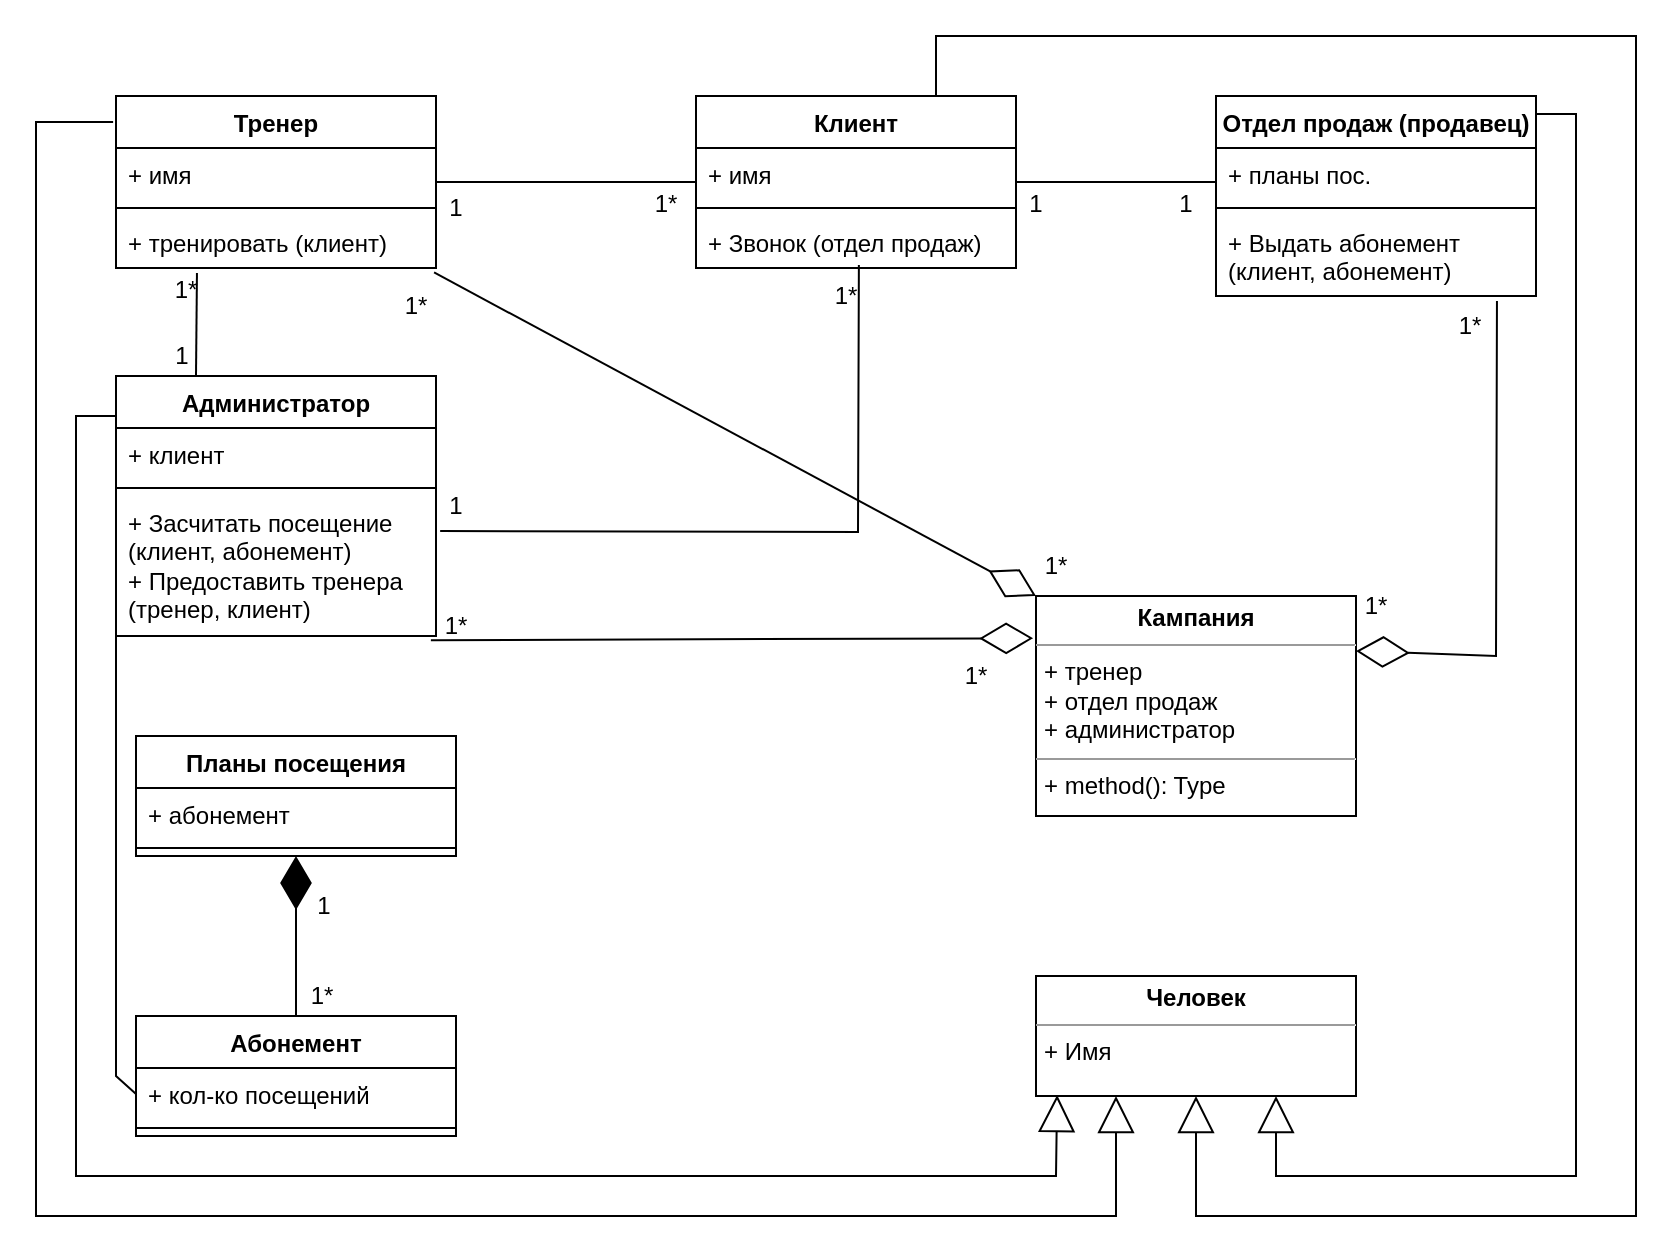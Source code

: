 <mxfile version="22.0.8" type="github">
  <diagram name="Page-1" id="c4acf3e9-155e-7222-9cf6-157b1a14988f">
    <mxGraphModel dx="947" dy="1705" grid="1" gridSize="10" guides="1" tooltips="1" connect="1" arrows="1" fold="1" page="1" pageScale="1" pageWidth="850" pageHeight="1100" background="none" math="0" shadow="0">
      <root>
        <mxCell id="0" />
        <mxCell id="1" parent="0" />
        <mxCell id="8HE1P8PzxDIKlSD0IP8e-6" value="Тренер&lt;br&gt;" style="swimlane;fontStyle=1;align=center;verticalAlign=top;childLayout=stackLayout;horizontal=1;startSize=26;horizontalStack=0;resizeParent=1;resizeParentMax=0;resizeLast=0;collapsible=1;marginBottom=0;whiteSpace=wrap;html=1;" vertex="1" parent="1">
          <mxGeometry x="70" y="40" width="160" height="86" as="geometry" />
        </mxCell>
        <mxCell id="8HE1P8PzxDIKlSD0IP8e-7" value="+ имя" style="text;strokeColor=none;fillColor=none;align=left;verticalAlign=top;spacingLeft=4;spacingRight=4;overflow=hidden;rotatable=0;points=[[0,0.5],[1,0.5]];portConstraint=eastwest;whiteSpace=wrap;html=1;" vertex="1" parent="8HE1P8PzxDIKlSD0IP8e-6">
          <mxGeometry y="26" width="160" height="26" as="geometry" />
        </mxCell>
        <mxCell id="8HE1P8PzxDIKlSD0IP8e-8" value="" style="line;strokeWidth=1;fillColor=none;align=left;verticalAlign=middle;spacingTop=-1;spacingLeft=3;spacingRight=3;rotatable=0;labelPosition=right;points=[];portConstraint=eastwest;strokeColor=inherit;" vertex="1" parent="8HE1P8PzxDIKlSD0IP8e-6">
          <mxGeometry y="52" width="160" height="8" as="geometry" />
        </mxCell>
        <mxCell id="8HE1P8PzxDIKlSD0IP8e-9" value="+ тренировать (клиент)" style="text;strokeColor=none;fillColor=none;align=left;verticalAlign=top;spacingLeft=4;spacingRight=4;overflow=hidden;rotatable=0;points=[[0,0.5],[1,0.5]];portConstraint=eastwest;whiteSpace=wrap;html=1;" vertex="1" parent="8HE1P8PzxDIKlSD0IP8e-6">
          <mxGeometry y="60" width="160" height="26" as="geometry" />
        </mxCell>
        <mxCell id="8HE1P8PzxDIKlSD0IP8e-10" value="Клиент" style="swimlane;fontStyle=1;align=center;verticalAlign=top;childLayout=stackLayout;horizontal=1;startSize=26;horizontalStack=0;resizeParent=1;resizeParentMax=0;resizeLast=0;collapsible=1;marginBottom=0;whiteSpace=wrap;html=1;" vertex="1" parent="1">
          <mxGeometry x="360" y="40" width="160" height="86" as="geometry">
            <mxRectangle x="360" y="40" width="80" height="30" as="alternateBounds" />
          </mxGeometry>
        </mxCell>
        <mxCell id="8HE1P8PzxDIKlSD0IP8e-11" value="+ имя" style="text;strokeColor=none;fillColor=none;align=left;verticalAlign=top;spacingLeft=4;spacingRight=4;overflow=hidden;rotatable=0;points=[[0,0.5],[1,0.5]];portConstraint=eastwest;whiteSpace=wrap;html=1;" vertex="1" parent="8HE1P8PzxDIKlSD0IP8e-10">
          <mxGeometry y="26" width="160" height="26" as="geometry" />
        </mxCell>
        <mxCell id="8HE1P8PzxDIKlSD0IP8e-12" value="" style="line;strokeWidth=1;fillColor=none;align=left;verticalAlign=middle;spacingTop=-1;spacingLeft=3;spacingRight=3;rotatable=0;labelPosition=right;points=[];portConstraint=eastwest;strokeColor=inherit;" vertex="1" parent="8HE1P8PzxDIKlSD0IP8e-10">
          <mxGeometry y="52" width="160" height="8" as="geometry" />
        </mxCell>
        <mxCell id="8HE1P8PzxDIKlSD0IP8e-13" value="+ Звонок (отдел продаж)" style="text;strokeColor=none;fillColor=none;align=left;verticalAlign=top;spacingLeft=4;spacingRight=4;overflow=hidden;rotatable=0;points=[[0,0.5],[1,0.5]];portConstraint=eastwest;whiteSpace=wrap;html=1;" vertex="1" parent="8HE1P8PzxDIKlSD0IP8e-10">
          <mxGeometry y="60" width="160" height="26" as="geometry" />
        </mxCell>
        <mxCell id="8HE1P8PzxDIKlSD0IP8e-14" value="Отдел продаж (продавец)" style="swimlane;fontStyle=1;align=center;verticalAlign=top;childLayout=stackLayout;horizontal=1;startSize=26;horizontalStack=0;resizeParent=1;resizeParentMax=0;resizeLast=0;collapsible=1;marginBottom=0;whiteSpace=wrap;html=1;" vertex="1" parent="1">
          <mxGeometry x="620" y="40" width="160" height="100" as="geometry" />
        </mxCell>
        <mxCell id="8HE1P8PzxDIKlSD0IP8e-15" value="+ планы пос." style="text;strokeColor=none;fillColor=none;align=left;verticalAlign=top;spacingLeft=4;spacingRight=4;overflow=hidden;rotatable=0;points=[[0,0.5],[1,0.5]];portConstraint=eastwest;whiteSpace=wrap;html=1;" vertex="1" parent="8HE1P8PzxDIKlSD0IP8e-14">
          <mxGeometry y="26" width="160" height="26" as="geometry" />
        </mxCell>
        <mxCell id="8HE1P8PzxDIKlSD0IP8e-16" value="" style="line;strokeWidth=1;fillColor=none;align=left;verticalAlign=middle;spacingTop=-1;spacingLeft=3;spacingRight=3;rotatable=0;labelPosition=right;points=[];portConstraint=eastwest;strokeColor=inherit;" vertex="1" parent="8HE1P8PzxDIKlSD0IP8e-14">
          <mxGeometry y="52" width="160" height="8" as="geometry" />
        </mxCell>
        <mxCell id="8HE1P8PzxDIKlSD0IP8e-17" value="+ Выдать абонемент (клиент, абонемент)" style="text;strokeColor=none;fillColor=none;align=left;verticalAlign=top;spacingLeft=4;spacingRight=4;overflow=hidden;rotatable=0;points=[[0,0.5],[1,0.5]];portConstraint=eastwest;whiteSpace=wrap;html=1;" vertex="1" parent="8HE1P8PzxDIKlSD0IP8e-14">
          <mxGeometry y="60" width="160" height="40" as="geometry" />
        </mxCell>
        <mxCell id="8HE1P8PzxDIKlSD0IP8e-18" value="Администратор" style="swimlane;fontStyle=1;align=center;verticalAlign=top;childLayout=stackLayout;horizontal=1;startSize=26;horizontalStack=0;resizeParent=1;resizeParentMax=0;resizeLast=0;collapsible=1;marginBottom=0;whiteSpace=wrap;html=1;" vertex="1" parent="1">
          <mxGeometry x="70" y="180" width="160" height="130" as="geometry" />
        </mxCell>
        <mxCell id="8HE1P8PzxDIKlSD0IP8e-19" value="+ клиент" style="text;strokeColor=none;fillColor=none;align=left;verticalAlign=top;spacingLeft=4;spacingRight=4;overflow=hidden;rotatable=0;points=[[0,0.5],[1,0.5]];portConstraint=eastwest;whiteSpace=wrap;html=1;" vertex="1" parent="8HE1P8PzxDIKlSD0IP8e-18">
          <mxGeometry y="26" width="160" height="26" as="geometry" />
        </mxCell>
        <mxCell id="8HE1P8PzxDIKlSD0IP8e-20" value="" style="line;strokeWidth=1;fillColor=none;align=left;verticalAlign=middle;spacingTop=-1;spacingLeft=3;spacingRight=3;rotatable=0;labelPosition=right;points=[];portConstraint=eastwest;strokeColor=inherit;" vertex="1" parent="8HE1P8PzxDIKlSD0IP8e-18">
          <mxGeometry y="52" width="160" height="8" as="geometry" />
        </mxCell>
        <mxCell id="8HE1P8PzxDIKlSD0IP8e-21" value="+ Засчитать посещение (клиент, абонемент)&lt;br&gt;+ Предоставить тренера (тренер, клиент)" style="text;strokeColor=none;fillColor=none;align=left;verticalAlign=top;spacingLeft=4;spacingRight=4;overflow=hidden;rotatable=0;points=[[0,0.5],[1,0.5]];portConstraint=eastwest;whiteSpace=wrap;html=1;" vertex="1" parent="8HE1P8PzxDIKlSD0IP8e-18">
          <mxGeometry y="60" width="160" height="70" as="geometry" />
        </mxCell>
        <mxCell id="8HE1P8PzxDIKlSD0IP8e-22" value="Планы посещения" style="swimlane;fontStyle=1;align=center;verticalAlign=top;childLayout=stackLayout;horizontal=1;startSize=26;horizontalStack=0;resizeParent=1;resizeParentMax=0;resizeLast=0;collapsible=1;marginBottom=0;whiteSpace=wrap;html=1;" vertex="1" parent="1">
          <mxGeometry x="80" y="360" width="160" height="60" as="geometry" />
        </mxCell>
        <mxCell id="8HE1P8PzxDIKlSD0IP8e-23" value="+ абонемент" style="text;strokeColor=none;fillColor=none;align=left;verticalAlign=top;spacingLeft=4;spacingRight=4;overflow=hidden;rotatable=0;points=[[0,0.5],[1,0.5]];portConstraint=eastwest;whiteSpace=wrap;html=1;" vertex="1" parent="8HE1P8PzxDIKlSD0IP8e-22">
          <mxGeometry y="26" width="160" height="26" as="geometry" />
        </mxCell>
        <mxCell id="8HE1P8PzxDIKlSD0IP8e-24" value="" style="line;strokeWidth=1;fillColor=none;align=left;verticalAlign=middle;spacingTop=-1;spacingLeft=3;spacingRight=3;rotatable=0;labelPosition=right;points=[];portConstraint=eastwest;strokeColor=inherit;" vertex="1" parent="8HE1P8PzxDIKlSD0IP8e-22">
          <mxGeometry y="52" width="160" height="8" as="geometry" />
        </mxCell>
        <mxCell id="8HE1P8PzxDIKlSD0IP8e-26" value="Абонемент&lt;br&gt;" style="swimlane;fontStyle=1;align=center;verticalAlign=top;childLayout=stackLayout;horizontal=1;startSize=26;horizontalStack=0;resizeParent=1;resizeParentMax=0;resizeLast=0;collapsible=1;marginBottom=0;whiteSpace=wrap;html=1;" vertex="1" parent="1">
          <mxGeometry x="80" y="500" width="160" height="60" as="geometry" />
        </mxCell>
        <mxCell id="8HE1P8PzxDIKlSD0IP8e-27" value="+ кол-ко посещений" style="text;strokeColor=none;fillColor=none;align=left;verticalAlign=top;spacingLeft=4;spacingRight=4;overflow=hidden;rotatable=0;points=[[0,0.5],[1,0.5]];portConstraint=eastwest;whiteSpace=wrap;html=1;" vertex="1" parent="8HE1P8PzxDIKlSD0IP8e-26">
          <mxGeometry y="26" width="160" height="26" as="geometry" />
        </mxCell>
        <mxCell id="8HE1P8PzxDIKlSD0IP8e-28" value="" style="line;strokeWidth=1;fillColor=none;align=left;verticalAlign=middle;spacingTop=-1;spacingLeft=3;spacingRight=3;rotatable=0;labelPosition=right;points=[];portConstraint=eastwest;strokeColor=inherit;" vertex="1" parent="8HE1P8PzxDIKlSD0IP8e-26">
          <mxGeometry y="52" width="160" height="8" as="geometry" />
        </mxCell>
        <mxCell id="8HE1P8PzxDIKlSD0IP8e-30" value="&lt;p style=&quot;margin:0px;margin-top:4px;text-align:center;&quot;&gt;&lt;b&gt;Кампания&lt;/b&gt;&lt;/p&gt;&lt;hr size=&quot;1&quot;&gt;&lt;p style=&quot;margin:0px;margin-left:4px;&quot;&gt;+ тренер&lt;/p&gt;&lt;p style=&quot;margin:0px;margin-left:4px;&quot;&gt;+ отдел продаж&lt;/p&gt;&lt;p style=&quot;margin:0px;margin-left:4px;&quot;&gt;+ администратор&lt;/p&gt;&lt;hr size=&quot;1&quot;&gt;&lt;p style=&quot;margin:0px;margin-left:4px;&quot;&gt;+ method(): Type&lt;/p&gt;" style="verticalAlign=top;align=left;overflow=fill;fontSize=12;fontFamily=Helvetica;html=1;whiteSpace=wrap;" vertex="1" parent="1">
          <mxGeometry x="530" y="290" width="160" height="110" as="geometry" />
        </mxCell>
        <mxCell id="8HE1P8PzxDIKlSD0IP8e-31" value="&lt;p style=&quot;margin:0px;margin-top:4px;text-align:center;&quot;&gt;&lt;b&gt;Человек&lt;/b&gt;&lt;/p&gt;&lt;hr size=&quot;1&quot;&gt;&lt;p style=&quot;margin:0px;margin-left:4px;&quot;&gt;+ Имя&lt;/p&gt;&lt;p style=&quot;margin:0px;margin-left:4px;&quot;&gt;&lt;br&gt;&lt;/p&gt;" style="verticalAlign=top;align=left;overflow=fill;fontSize=12;fontFamily=Helvetica;html=1;whiteSpace=wrap;" vertex="1" parent="1">
          <mxGeometry x="530" y="480" width="160" height="60" as="geometry" />
        </mxCell>
        <mxCell id="8HE1P8PzxDIKlSD0IP8e-32" value="" style="endArrow=diamondThin;endFill=1;endSize=24;html=1;rounded=0;exitX=0.5;exitY=0;exitDx=0;exitDy=0;entryX=0.5;entryY=1;entryDx=0;entryDy=0;" edge="1" parent="1" source="8HE1P8PzxDIKlSD0IP8e-26" target="8HE1P8PzxDIKlSD0IP8e-22">
          <mxGeometry width="160" relative="1" as="geometry">
            <mxPoint x="320" y="310" as="sourcePoint" />
            <mxPoint x="480" y="310" as="targetPoint" />
            <Array as="points" />
          </mxGeometry>
        </mxCell>
        <mxCell id="8HE1P8PzxDIKlSD0IP8e-34" value="" style="endArrow=block;endSize=16;endFill=0;html=1;rounded=0;exitX=-0.009;exitY=0.151;exitDx=0;exitDy=0;exitPerimeter=0;entryX=0.25;entryY=1;entryDx=0;entryDy=0;" edge="1" parent="1" source="8HE1P8PzxDIKlSD0IP8e-6" target="8HE1P8PzxDIKlSD0IP8e-31">
          <mxGeometry width="160" relative="1" as="geometry">
            <mxPoint x="230" y="130" as="sourcePoint" />
            <mxPoint x="560" y="550" as="targetPoint" />
            <Array as="points">
              <mxPoint x="30" y="53" />
              <mxPoint x="30" y="600" />
              <mxPoint x="570" y="600" />
            </Array>
          </mxGeometry>
        </mxCell>
        <mxCell id="8HE1P8PzxDIKlSD0IP8e-35" value="" style="endArrow=block;endSize=16;endFill=0;html=1;rounded=0;exitX=0.75;exitY=0;exitDx=0;exitDy=0;entryX=0.5;entryY=1;entryDx=0;entryDy=0;" edge="1" parent="1" source="8HE1P8PzxDIKlSD0IP8e-10" target="8HE1P8PzxDIKlSD0IP8e-31">
          <mxGeometry width="160" relative="1" as="geometry">
            <mxPoint x="320" y="310" as="sourcePoint" />
            <mxPoint x="480" y="310" as="targetPoint" />
            <Array as="points">
              <mxPoint x="480" y="10" />
              <mxPoint x="830" y="10" />
              <mxPoint x="830" y="600" />
              <mxPoint x="610" y="600" />
            </Array>
          </mxGeometry>
        </mxCell>
        <mxCell id="8HE1P8PzxDIKlSD0IP8e-38" value="" style="endArrow=block;endSize=16;endFill=0;html=1;rounded=0;entryX=0.066;entryY=0.992;entryDx=0;entryDy=0;entryPerimeter=0;" edge="1" parent="1" target="8HE1P8PzxDIKlSD0IP8e-31">
          <mxGeometry width="160" relative="1" as="geometry">
            <mxPoint x="70" y="200" as="sourcePoint" />
            <mxPoint x="480" y="310" as="targetPoint" />
            <Array as="points">
              <mxPoint x="50" y="200" />
              <mxPoint x="50" y="580" />
              <mxPoint x="540" y="580" />
            </Array>
          </mxGeometry>
        </mxCell>
        <mxCell id="8HE1P8PzxDIKlSD0IP8e-40" value="" style="endArrow=block;endSize=16;endFill=0;html=1;rounded=0;exitX=1.003;exitY=0.09;exitDx=0;exitDy=0;exitPerimeter=0;entryX=0.75;entryY=1;entryDx=0;entryDy=0;" edge="1" parent="1" source="8HE1P8PzxDIKlSD0IP8e-14" target="8HE1P8PzxDIKlSD0IP8e-31">
          <mxGeometry width="160" relative="1" as="geometry">
            <mxPoint x="670" y="250" as="sourcePoint" />
            <mxPoint x="830" y="250" as="targetPoint" />
            <Array as="points">
              <mxPoint x="800" y="49" />
              <mxPoint x="800" y="580" />
              <mxPoint x="650" y="580" />
            </Array>
          </mxGeometry>
        </mxCell>
        <mxCell id="8HE1P8PzxDIKlSD0IP8e-41" value="" style="line;strokeWidth=1;fillColor=none;align=left;verticalAlign=middle;spacingTop=-1;spacingLeft=3;spacingRight=3;rotatable=0;labelPosition=right;points=[];portConstraint=eastwest;strokeColor=inherit;" vertex="1" parent="1">
          <mxGeometry x="230" y="79" width="130" height="8" as="geometry" />
        </mxCell>
        <mxCell id="8HE1P8PzxDIKlSD0IP8e-45" value="" style="endArrow=none;html=1;rounded=0;entryX=0.253;entryY=1.096;entryDx=0;entryDy=0;entryPerimeter=0;exitX=0.25;exitY=0;exitDx=0;exitDy=0;" edge="1" parent="1" source="8HE1P8PzxDIKlSD0IP8e-18" target="8HE1P8PzxDIKlSD0IP8e-9">
          <mxGeometry width="50" height="50" relative="1" as="geometry">
            <mxPoint x="370" y="330" as="sourcePoint" />
            <mxPoint x="420" y="280" as="targetPoint" />
            <Array as="points" />
          </mxGeometry>
        </mxCell>
        <mxCell id="8HE1P8PzxDIKlSD0IP8e-49" value="" style="line;strokeWidth=1;fillColor=none;align=left;verticalAlign=middle;spacingTop=-1;spacingLeft=3;spacingRight=3;rotatable=0;labelPosition=right;points=[];portConstraint=eastwest;strokeColor=inherit;" vertex="1" parent="1">
          <mxGeometry x="520" y="79" width="100" height="8" as="geometry" />
        </mxCell>
        <mxCell id="8HE1P8PzxDIKlSD0IP8e-50" value="" style="endArrow=none;html=1;rounded=0;exitX=1.013;exitY=0.25;exitDx=0;exitDy=0;exitPerimeter=0;entryX=0.509;entryY=0.942;entryDx=0;entryDy=0;entryPerimeter=0;" edge="1" parent="1" source="8HE1P8PzxDIKlSD0IP8e-21" target="8HE1P8PzxDIKlSD0IP8e-13">
          <mxGeometry width="50" height="50" relative="1" as="geometry">
            <mxPoint x="370" y="330" as="sourcePoint" />
            <mxPoint x="400" y="258" as="targetPoint" />
            <Array as="points">
              <mxPoint x="441" y="258" />
            </Array>
          </mxGeometry>
        </mxCell>
        <mxCell id="8HE1P8PzxDIKlSD0IP8e-51" value="" style="endArrow=diamondThin;endFill=0;endSize=24;html=1;rounded=0;exitX=0.878;exitY=1.063;exitDx=0;exitDy=0;exitPerimeter=0;entryX=1;entryY=0.25;entryDx=0;entryDy=0;" edge="1" parent="1" source="8HE1P8PzxDIKlSD0IP8e-17" target="8HE1P8PzxDIKlSD0IP8e-30">
          <mxGeometry width="160" relative="1" as="geometry">
            <mxPoint x="320" y="300" as="sourcePoint" />
            <mxPoint x="480" y="300" as="targetPoint" />
            <Array as="points">
              <mxPoint x="760" y="320" />
            </Array>
          </mxGeometry>
        </mxCell>
        <mxCell id="8HE1P8PzxDIKlSD0IP8e-52" value="" style="endArrow=diamondThin;endFill=0;endSize=24;html=1;rounded=0;exitX=0.984;exitY=1.03;exitDx=0;exitDy=0;exitPerimeter=0;entryX=-0.009;entryY=0.192;entryDx=0;entryDy=0;entryPerimeter=0;" edge="1" parent="1" source="8HE1P8PzxDIKlSD0IP8e-21" target="8HE1P8PzxDIKlSD0IP8e-30">
          <mxGeometry width="160" relative="1" as="geometry">
            <mxPoint x="320" y="370" as="sourcePoint" />
            <mxPoint x="480" y="370" as="targetPoint" />
          </mxGeometry>
        </mxCell>
        <mxCell id="8HE1P8PzxDIKlSD0IP8e-53" value="" style="endArrow=diamondThin;endFill=0;endSize=24;html=1;rounded=0;exitX=0.994;exitY=1.086;exitDx=0;exitDy=0;exitPerimeter=0;entryX=0;entryY=0;entryDx=0;entryDy=0;" edge="1" parent="1" source="8HE1P8PzxDIKlSD0IP8e-9" target="8HE1P8PzxDIKlSD0IP8e-30">
          <mxGeometry width="160" relative="1" as="geometry">
            <mxPoint x="320" y="290" as="sourcePoint" />
            <mxPoint x="480" y="290" as="targetPoint" />
          </mxGeometry>
        </mxCell>
        <mxCell id="8HE1P8PzxDIKlSD0IP8e-54" value="1" style="text;html=1;strokeColor=none;fillColor=none;align=center;verticalAlign=middle;whiteSpace=wrap;rounded=0;" vertex="1" parent="1">
          <mxGeometry x="73" y="155" width="60" height="30" as="geometry" />
        </mxCell>
        <mxCell id="8HE1P8PzxDIKlSD0IP8e-55" value="1*" style="text;html=1;strokeColor=none;fillColor=none;align=center;verticalAlign=middle;whiteSpace=wrap;rounded=0;" vertex="1" parent="1">
          <mxGeometry x="90" y="120" width="30" height="34" as="geometry" />
        </mxCell>
        <mxCell id="8HE1P8PzxDIKlSD0IP8e-56" style="edgeStyle=orthogonalEdgeStyle;rounded=0;orthogonalLoop=1;jettySize=auto;html=1;exitX=0.5;exitY=1;exitDx=0;exitDy=0;" edge="1" parent="1" source="8HE1P8PzxDIKlSD0IP8e-55" target="8HE1P8PzxDIKlSD0IP8e-55">
          <mxGeometry relative="1" as="geometry" />
        </mxCell>
        <mxCell id="8HE1P8PzxDIKlSD0IP8e-57" value="1" style="text;html=1;strokeColor=none;fillColor=none;align=center;verticalAlign=middle;whiteSpace=wrap;rounded=0;" vertex="1" parent="1">
          <mxGeometry x="500" y="79" width="60" height="30" as="geometry" />
        </mxCell>
        <mxCell id="8HE1P8PzxDIKlSD0IP8e-58" value="1" style="text;html=1;strokeColor=none;fillColor=none;align=center;verticalAlign=middle;whiteSpace=wrap;rounded=0;" vertex="1" parent="1">
          <mxGeometry x="590" y="79" width="30" height="30" as="geometry" />
        </mxCell>
        <mxCell id="8HE1P8PzxDIKlSD0IP8e-59" value="1*" style="text;html=1;strokeColor=none;fillColor=none;align=center;verticalAlign=middle;whiteSpace=wrap;rounded=0;" vertex="1" parent="1">
          <mxGeometry x="153" y="480" width="40" height="20" as="geometry" />
        </mxCell>
        <mxCell id="8HE1P8PzxDIKlSD0IP8e-60" value="1" style="text;html=1;strokeColor=none;fillColor=none;align=center;verticalAlign=middle;whiteSpace=wrap;rounded=0;" vertex="1" parent="1">
          <mxGeometry x="144" y="430" width="60" height="30" as="geometry" />
        </mxCell>
        <mxCell id="8HE1P8PzxDIKlSD0IP8e-61" value="1" style="text;html=1;strokeColor=none;fillColor=none;align=center;verticalAlign=middle;whiteSpace=wrap;rounded=0;" vertex="1" parent="1">
          <mxGeometry x="210" y="81" width="60" height="30" as="geometry" />
        </mxCell>
        <mxCell id="8HE1P8PzxDIKlSD0IP8e-62" value="1*" style="text;html=1;strokeColor=none;fillColor=none;align=center;verticalAlign=middle;whiteSpace=wrap;rounded=0;" vertex="1" parent="1">
          <mxGeometry x="330" y="79" width="30" height="30" as="geometry" />
        </mxCell>
        <mxCell id="8HE1P8PzxDIKlSD0IP8e-63" value="1*" style="text;html=1;strokeColor=none;fillColor=none;align=center;verticalAlign=middle;whiteSpace=wrap;rounded=0;" vertex="1" parent="1">
          <mxGeometry x="210" y="290" width="60" height="30" as="geometry" />
        </mxCell>
        <mxCell id="8HE1P8PzxDIKlSD0IP8e-64" value="1*" style="text;html=1;strokeColor=none;fillColor=none;align=center;verticalAlign=middle;whiteSpace=wrap;rounded=0;" vertex="1" parent="1">
          <mxGeometry x="210" y="130" width="20" height="30" as="geometry" />
        </mxCell>
        <mxCell id="8HE1P8PzxDIKlSD0IP8e-65" value="1*" style="text;html=1;strokeColor=none;fillColor=none;align=center;verticalAlign=middle;whiteSpace=wrap;rounded=0;" vertex="1" parent="1">
          <mxGeometry x="490" y="320" width="20" height="20" as="geometry" />
        </mxCell>
        <mxCell id="8HE1P8PzxDIKlSD0IP8e-67" value="1*" style="text;html=1;strokeColor=none;fillColor=none;align=center;verticalAlign=middle;whiteSpace=wrap;rounded=0;" vertex="1" parent="1">
          <mxGeometry x="530" y="260" width="20" height="30" as="geometry" />
        </mxCell>
        <mxCell id="8HE1P8PzxDIKlSD0IP8e-68" value="1*" style="text;html=1;strokeColor=none;fillColor=none;align=center;verticalAlign=middle;whiteSpace=wrap;rounded=0;" vertex="1" parent="1">
          <mxGeometry x="737" y="140" width="20" height="30" as="geometry" />
        </mxCell>
        <mxCell id="8HE1P8PzxDIKlSD0IP8e-69" value="1*" style="text;html=1;strokeColor=none;fillColor=none;align=center;verticalAlign=middle;whiteSpace=wrap;rounded=0;" vertex="1" parent="1">
          <mxGeometry x="690" y="280" width="20" height="30" as="geometry" />
        </mxCell>
        <mxCell id="8HE1P8PzxDIKlSD0IP8e-70" value="1" style="text;html=1;strokeColor=none;fillColor=none;align=center;verticalAlign=middle;whiteSpace=wrap;rounded=0;" vertex="1" parent="1">
          <mxGeometry x="230" y="230" width="20" height="30" as="geometry" />
        </mxCell>
        <mxCell id="8HE1P8PzxDIKlSD0IP8e-71" value="1*" style="text;html=1;strokeColor=none;fillColor=none;align=center;verticalAlign=middle;whiteSpace=wrap;rounded=0;" vertex="1" parent="1">
          <mxGeometry x="425" y="125" width="20" height="30" as="geometry" />
        </mxCell>
        <mxCell id="8HE1P8PzxDIKlSD0IP8e-72" value="" style="endArrow=none;html=1;rounded=0;entryX=0;entryY=0.5;entryDx=0;entryDy=0;exitX=0;exitY=0.5;exitDx=0;exitDy=0;" edge="1" parent="1" source="8HE1P8PzxDIKlSD0IP8e-27" target="8HE1P8PzxDIKlSD0IP8e-21">
          <mxGeometry width="50" height="50" relative="1" as="geometry">
            <mxPoint x="370" y="340" as="sourcePoint" />
            <mxPoint x="420" y="290" as="targetPoint" />
            <Array as="points">
              <mxPoint x="70" y="530" />
            </Array>
          </mxGeometry>
        </mxCell>
      </root>
    </mxGraphModel>
  </diagram>
</mxfile>
